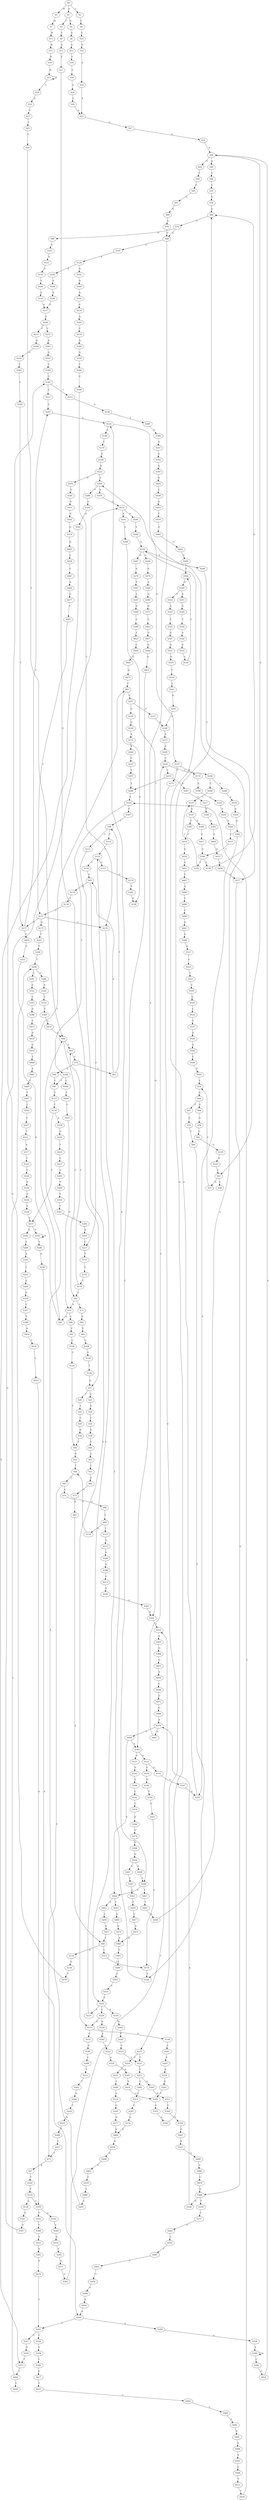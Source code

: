 strict digraph  {
	S0 -> S1 [ label = G ];
	S0 -> S2 [ label = C ];
	S0 -> S3 [ label = N ];
	S1 -> S4 [ label = G ];
	S1 -> S5 [ label = T ];
	S2 -> S6 [ label = C ];
	S3 -> S7 [ label = N ];
	S4 -> S8 [ label = G ];
	S5 -> S9 [ label = C ];
	S6 -> S10 [ label = C ];
	S7 -> S11 [ label = N ];
	S8 -> S12 [ label = C ];
	S9 -> S13 [ label = G ];
	S10 -> S14 [ label = A ];
	S11 -> S15 [ label = N ];
	S12 -> S16 [ label = C ];
	S13 -> S17 [ label = T ];
	S14 -> S18 [ label = A ];
	S15 -> S19 [ label = N ];
	S16 -> S20 [ label = C ];
	S17 -> S21 [ label = G ];
	S18 -> S22 [ label = A ];
	S19 -> S23 [ label = N ];
	S20 -> S24 [ label = A ];
	S21 -> S25 [ label = G ];
	S21 -> S26 [ label = C ];
	S22 -> S27 [ label = C ];
	S23 -> S28 [ label = G ];
	S23 -> S23 [ label = N ];
	S24 -> S29 [ label = A ];
	S25 -> S30 [ label = A ];
	S26 -> S31 [ label = T ];
	S27 -> S32 [ label = G ];
	S28 -> S33 [ label = A ];
	S29 -> S22 [ label = A ];
	S30 -> S34 [ label = C ];
	S31 -> S35 [ label = C ];
	S32 -> S36 [ label = A ];
	S33 -> S37 [ label = C ];
	S34 -> S38 [ label = G ];
	S35 -> S39 [ label = G ];
	S36 -> S40 [ label = A ];
	S36 -> S41 [ label = C ];
	S36 -> S42 [ label = G ];
	S37 -> S43 [ label = T ];
	S38 -> S44 [ label = T ];
	S39 -> S45 [ label = T ];
	S40 -> S46 [ label = C ];
	S41 -> S47 [ label = G ];
	S41 -> S48 [ label = T ];
	S42 -> S49 [ label = C ];
	S43 -> S50 [ label = C ];
	S44 -> S51 [ label = C ];
	S45 -> S52 [ label = G ];
	S46 -> S53 [ label = C ];
	S47 -> S54 [ label = C ];
	S49 -> S55 [ label = C ];
	S50 -> S56 [ label = T ];
	S51 -> S57 [ label = C ];
	S52 -> S58 [ label = T ];
	S53 -> S59 [ label = G ];
	S54 -> S60 [ label = G ];
	S55 -> S61 [ label = G ];
	S56 -> S62 [ label = C ];
	S56 -> S63 [ label = T ];
	S57 -> S64 [ label = A ];
	S58 -> S65 [ label = T ];
	S59 -> S66 [ label = G ];
	S60 -> S67 [ label = T ];
	S60 -> S68 [ label = A ];
	S61 -> S69 [ label = G ];
	S62 -> S70 [ label = G ];
	S62 -> S71 [ label = T ];
	S63 -> S72 [ label = C ];
	S64 -> S73 [ label = C ];
	S65 -> S74 [ label = C ];
	S65 -> S75 [ label = T ];
	S66 -> S76 [ label = A ];
	S67 -> S77 [ label = C ];
	S68 -> S78 [ label = A ];
	S69 -> S79 [ label = A ];
	S70 -> S80 [ label = C ];
	S70 -> S81 [ label = G ];
	S71 -> S82 [ label = G ];
	S72 -> S83 [ label = C ];
	S72 -> S84 [ label = T ];
	S73 -> S85 [ label = G ];
	S74 -> S86 [ label = G ];
	S75 -> S87 [ label = A ];
	S76 -> S88 [ label = C ];
	S76 -> S89 [ label = G ];
	S77 -> S90 [ label = T ];
	S78 -> S91 [ label = C ];
	S79 -> S88 [ label = C ];
	S80 -> S92 [ label = T ];
	S81 -> S93 [ label = T ];
	S82 -> S94 [ label = T ];
	S83 -> S95 [ label = A ];
	S83 -> S96 [ label = T ];
	S84 -> S97 [ label = T ];
	S85 -> S98 [ label = T ];
	S86 -> S99 [ label = T ];
	S87 -> S100 [ label = T ];
	S88 -> S101 [ label = G ];
	S88 -> S102 [ label = A ];
	S89 -> S103 [ label = G ];
	S90 -> S104 [ label = T ];
	S91 -> S105 [ label = G ];
	S92 -> S106 [ label = C ];
	S93 -> S107 [ label = C ];
	S93 -> S108 [ label = G ];
	S94 -> S109 [ label = C ];
	S95 -> S110 [ label = G ];
	S95 -> S111 [ label = C ];
	S96 -> S112 [ label = T ];
	S96 -> S113 [ label = C ];
	S97 -> S114 [ label = T ];
	S98 -> S115 [ label = C ];
	S98 -> S116 [ label = A ];
	S99 -> S117 [ label = T ];
	S99 -> S118 [ label = G ];
	S100 -> S119 [ label = T ];
	S101 -> S120 [ label = A ];
	S102 -> S121 [ label = G ];
	S102 -> S122 [ label = A ];
	S103 -> S123 [ label = A ];
	S104 -> S124 [ label = A ];
	S105 -> S125 [ label = A ];
	S106 -> S126 [ label = G ];
	S107 -> S127 [ label = G ];
	S107 -> S128 [ label = C ];
	S109 -> S129 [ label = G ];
	S110 -> S130 [ label = T ];
	S111 -> S131 [ label = T ];
	S112 -> S132 [ label = C ];
	S113 -> S133 [ label = G ];
	S114 -> S134 [ label = T ];
	S115 -> S135 [ label = T ];
	S116 -> S136 [ label = G ];
	S117 -> S137 [ label = G ];
	S118 -> S58 [ label = T ];
	S119 -> S138 [ label = A ];
	S119 -> S139 [ label = G ];
	S120 -> S140 [ label = A ];
	S120 -> S141 [ label = G ];
	S121 -> S142 [ label = G ];
	S122 -> S143 [ label = G ];
	S122 -> S144 [ label = C ];
	S123 -> S145 [ label = A ];
	S124 -> S146 [ label = C ];
	S124 -> S147 [ label = G ];
	S125 -> S41 [ label = C ];
	S126 -> S45 [ label = T ];
	S127 -> S148 [ label = G ];
	S128 -> S149 [ label = G ];
	S129 -> S150 [ label = T ];
	S130 -> S151 [ label = C ];
	S131 -> S152 [ label = C ];
	S132 -> S153 [ label = G ];
	S132 -> S154 [ label = C ];
	S133 -> S155 [ label = C ];
	S133 -> S156 [ label = A ];
	S134 -> S157 [ label = T ];
	S134 -> S158 [ label = A ];
	S135 -> S104 [ label = T ];
	S136 -> S159 [ label = T ];
	S137 -> S160 [ label = A ];
	S138 -> S161 [ label = A ];
	S139 -> S162 [ label = T ];
	S139 -> S163 [ label = G ];
	S140 -> S164 [ label = A ];
	S141 -> S165 [ label = G ];
	S142 -> S166 [ label = A ];
	S143 -> S167 [ label = G ];
	S144 -> S168 [ label = G ];
	S145 -> S169 [ label = A ];
	S146 -> S170 [ label = T ];
	S147 -> S171 [ label = C ];
	S147 -> S172 [ label = A ];
	S148 -> S173 [ label = A ];
	S149 -> S174 [ label = A ];
	S150 -> S21 [ label = G ];
	S151 -> S175 [ label = G ];
	S151 -> S176 [ label = C ];
	S151 -> S177 [ label = T ];
	S152 -> S178 [ label = T ];
	S153 -> S179 [ label = G ];
	S154 -> S95 [ label = A ];
	S155 -> S180 [ label = G ];
	S156 -> S181 [ label = C ];
	S157 -> S182 [ label = C ];
	S157 -> S183 [ label = T ];
	S158 -> S184 [ label = G ];
	S159 -> S185 [ label = C ];
	S160 -> S186 [ label = A ];
	S161 -> S187 [ label = A ];
	S162 -> S188 [ label = T ];
	S163 -> S189 [ label = A ];
	S164 -> S190 [ label = A ];
	S165 -> S191 [ label = A ];
	S166 -> S192 [ label = C ];
	S167 -> S193 [ label = A ];
	S168 -> S194 [ label = T ];
	S169 -> S195 [ label = A ];
	S170 -> S196 [ label = T ];
	S171 -> S197 [ label = C ];
	S172 -> S198 [ label = C ];
	S173 -> S199 [ label = A ];
	S174 -> S200 [ label = A ];
	S175 -> S201 [ label = T ];
	S176 -> S202 [ label = T ];
	S177 -> S203 [ label = T ];
	S177 -> S204 [ label = C ];
	S178 -> S63 [ label = T ];
	S178 -> S62 [ label = C ];
	S179 -> S205 [ label = T ];
	S180 -> S206 [ label = T ];
	S181 -> S207 [ label = A ];
	S182 -> S208 [ label = A ];
	S183 -> S209 [ label = A ];
	S183 -> S183 [ label = T ];
	S184 -> S210 [ label = T ];
	S185 -> S211 [ label = T ];
	S185 -> S212 [ label = C ];
	S186 -> S213 [ label = G ];
	S187 -> S214 [ label = G ];
	S188 -> S215 [ label = A ];
	S189 -> S216 [ label = G ];
	S190 -> S217 [ label = G ];
	S191 -> S218 [ label = C ];
	S192 -> S219 [ label = C ];
	S193 -> S220 [ label = G ];
	S194 -> S221 [ label = C ];
	S195 -> S217 [ label = G ];
	S196 -> S222 [ label = A ];
	S197 -> S223 [ label = T ];
	S197 -> S224 [ label = C ];
	S198 -> S225 [ label = C ];
	S199 -> S226 [ label = C ];
	S200 -> S227 [ label = C ];
	S201 -> S228 [ label = T ];
	S202 -> S229 [ label = C ];
	S202 -> S230 [ label = A ];
	S202 -> S231 [ label = T ];
	S203 -> S124 [ label = A ];
	S204 -> S232 [ label = G ];
	S205 -> S108 [ label = G ];
	S206 -> S233 [ label = T ];
	S207 -> S234 [ label = A ];
	S208 -> S235 [ label = A ];
	S209 -> S236 [ label = A ];
	S210 -> S237 [ label = C ];
	S211 -> S203 [ label = T ];
	S212 -> S238 [ label = A ];
	S213 -> S239 [ label = A ];
	S214 -> S240 [ label = G ];
	S214 -> S241 [ label = A ];
	S215 -> S242 [ label = A ];
	S216 -> S243 [ label = A ];
	S217 -> S244 [ label = G ];
	S218 -> S245 [ label = A ];
	S219 -> S246 [ label = G ];
	S220 -> S247 [ label = G ];
	S220 -> S248 [ label = A ];
	S220 -> S249 [ label = C ];
	S221 -> S135 [ label = T ];
	S222 -> S250 [ label = A ];
	S222 -> S251 [ label = G ];
	S223 -> S252 [ label = C ];
	S224 -> S253 [ label = C ];
	S225 -> S254 [ label = A ];
	S226 -> S255 [ label = T ];
	S226 -> S256 [ label = C ];
	S227 -> S257 [ label = T ];
	S228 -> S258 [ label = C ];
	S229 -> S259 [ label = A ];
	S229 -> S133 [ label = G ];
	S230 -> S260 [ label = G ];
	S231 -> S132 [ label = C ];
	S232 -> S81 [ label = G ];
	S233 -> S261 [ label = T ];
	S234 -> S262 [ label = A ];
	S235 -> S263 [ label = T ];
	S236 -> S264 [ label = A ];
	S237 -> S265 [ label = A ];
	S238 -> S266 [ label = T ];
	S239 -> S267 [ label = A ];
	S240 -> S268 [ label = A ];
	S241 -> S269 [ label = A ];
	S242 -> S270 [ label = A ];
	S243 -> S271 [ label = A ];
	S244 -> S272 [ label = T ];
	S244 -> S273 [ label = C ];
	S245 -> S274 [ label = C ];
	S246 -> S275 [ label = C ];
	S247 -> S276 [ label = G ];
	S248 -> S277 [ label = C ];
	S249 -> S278 [ label = G ];
	S250 -> S279 [ label = A ];
	S250 -> S280 [ label = T ];
	S251 -> S281 [ label = G ];
	S252 -> S282 [ label = T ];
	S252 -> S283 [ label = A ];
	S253 -> S284 [ label = T ];
	S254 -> S285 [ label = A ];
	S255 -> S286 [ label = T ];
	S255 -> S287 [ label = A ];
	S256 -> S288 [ label = A ];
	S256 -> S289 [ label = C ];
	S257 -> S286 [ label = T ];
	S258 -> S290 [ label = G ];
	S258 -> S291 [ label = C ];
	S259 -> S292 [ label = A ];
	S260 -> S293 [ label = C ];
	S261 -> S294 [ label = G ];
	S262 -> S295 [ label = C ];
	S263 -> S296 [ label = A ];
	S264 -> S297 [ label = T ];
	S264 -> S298 [ label = A ];
	S265 -> S299 [ label = T ];
	S266 -> S300 [ label = G ];
	S267 -> S301 [ label = G ];
	S268 -> S220 [ label = G ];
	S269 -> S301 [ label = G ];
	S270 -> S297 [ label = T ];
	S271 -> S302 [ label = G ];
	S272 -> S303 [ label = A ];
	S273 -> S304 [ label = A ];
	S274 -> S305 [ label = A ];
	S275 -> S306 [ label = G ];
	S276 -> S307 [ label = T ];
	S277 -> S308 [ label = G ];
	S278 -> S309 [ label = A ];
	S279 -> S214 [ label = G ];
	S280 -> S310 [ label = C ];
	S281 -> S311 [ label = G ];
	S282 -> S312 [ label = C ];
	S283 -> S313 [ label = G ];
	S284 -> S314 [ label = C ];
	S285 -> S315 [ label = C ];
	S286 -> S316 [ label = C ];
	S287 -> S317 [ label = G ];
	S288 -> S318 [ label = A ];
	S289 -> S319 [ label = C ];
	S290 -> S320 [ label = A ];
	S291 -> S321 [ label = C ];
	S292 -> S322 [ label = C ];
	S293 -> S323 [ label = C ];
	S294 -> S324 [ label = T ];
	S295 -> S325 [ label = C ];
	S296 -> S326 [ label = G ];
	S297 -> S327 [ label = C ];
	S297 -> S328 [ label = T ];
	S298 -> S329 [ label = A ];
	S299 -> S330 [ label = T ];
	S300 -> S331 [ label = A ];
	S301 -> S332 [ label = T ];
	S302 -> S332 [ label = T ];
	S303 -> S333 [ label = G ];
	S304 -> S334 [ label = G ];
	S305 -> S335 [ label = G ];
	S306 -> S336 [ label = G ];
	S307 -> S337 [ label = T ];
	S308 -> S338 [ label = G ];
	S308 -> S339 [ label = T ];
	S309 -> S340 [ label = G ];
	S310 -> S341 [ label = G ];
	S311 -> S342 [ label = G ];
	S312 -> S343 [ label = C ];
	S313 -> S344 [ label = C ];
	S314 -> S345 [ label = C ];
	S315 -> S346 [ label = C ];
	S316 -> S347 [ label = C ];
	S316 -> S348 [ label = T ];
	S317 -> S349 [ label = G ];
	S318 -> S350 [ label = G ];
	S319 -> S351 [ label = A ];
	S320 -> S352 [ label = C ];
	S321 -> S353 [ label = C ];
	S322 -> S354 [ label = A ];
	S323 -> S223 [ label = T ];
	S324 -> S355 [ label = G ];
	S325 -> S356 [ label = G ];
	S326 -> S357 [ label = T ];
	S327 -> S358 [ label = G ];
	S328 -> S359 [ label = T ];
	S329 -> S360 [ label = A ];
	S330 -> S361 [ label = C ];
	S331 -> S362 [ label = G ];
	S332 -> S363 [ label = A ];
	S333 -> S364 [ label = T ];
	S334 -> S365 [ label = T ];
	S335 -> S366 [ label = T ];
	S336 -> S367 [ label = C ];
	S336 -> S368 [ label = A ];
	S337 -> S369 [ label = A ];
	S338 -> S370 [ label = A ];
	S339 -> S371 [ label = T ];
	S340 -> S372 [ label = G ];
	S341 -> S373 [ label = T ];
	S342 -> S374 [ label = G ];
	S343 -> S375 [ label = G ];
	S344 -> S376 [ label = T ];
	S345 -> S377 [ label = G ];
	S346 -> S378 [ label = G ];
	S346 -> S379 [ label = C ];
	S347 -> S96 [ label = T ];
	S348 -> S97 [ label = T ];
	S348 -> S380 [ label = C ];
	S349 -> S381 [ label = G ];
	S350 -> S382 [ label = G ];
	S351 -> S383 [ label = T ];
	S351 -> S384 [ label = A ];
	S352 -> S385 [ label = T ];
	S353 -> S386 [ label = G ];
	S354 -> S387 [ label = A ];
	S355 -> S388 [ label = T ];
	S356 -> S66 [ label = G ];
	S357 -> S389 [ label = T ];
	S358 -> S373 [ label = T ];
	S359 -> S390 [ label = T ];
	S360 -> S391 [ label = C ];
	S360 -> S360 [ label = A ];
	S361 -> S392 [ label = C ];
	S362 -> S393 [ label = G ];
	S363 -> S394 [ label = G ];
	S364 -> S185 [ label = C ];
	S365 -> S395 [ label = C ];
	S366 -> S396 [ label = C ];
	S367 -> S397 [ label = C ];
	S368 -> S398 [ label = C ];
	S369 -> S399 [ label = C ];
	S370 -> S400 [ label = C ];
	S370 -> S401 [ label = A ];
	S371 -> S402 [ label = G ];
	S372 -> S403 [ label = C ];
	S373 -> S404 [ label = T ];
	S374 -> S405 [ label = G ];
	S375 -> S406 [ label = G ];
	S376 -> S407 [ label = G ];
	S377 -> S406 [ label = G ];
	S378 -> S66 [ label = G ];
	S379 -> S319 [ label = C ];
	S380 -> S408 [ label = T ];
	S381 -> S409 [ label = A ];
	S382 -> S193 [ label = A ];
	S383 -> S410 [ label = C ];
	S384 -> S411 [ label = C ];
	S385 -> S412 [ label = C ];
	S386 -> S413 [ label = T ];
	S387 -> S414 [ label = A ];
	S388 -> S415 [ label = T ];
	S389 -> S416 [ label = A ];
	S390 -> S417 [ label = G ];
	S391 -> S418 [ label = G ];
	S392 -> S419 [ label = A ];
	S393 -> S420 [ label = G ];
	S394 -> S421 [ label = G ];
	S395 -> S177 [ label = T ];
	S396 -> S176 [ label = C ];
	S397 -> S422 [ label = C ];
	S398 -> S423 [ label = T ];
	S398 -> S424 [ label = C ];
	S399 -> S425 [ label = T ];
	S400 -> S424 [ label = C ];
	S400 -> S102 [ label = A ];
	S401 -> S226 [ label = C ];
	S402 -> S426 [ label = C ];
	S403 -> S427 [ label = G ];
	S404 -> S428 [ label = T ];
	S404 -> S258 [ label = C ];
	S405 -> S429 [ label = C ];
	S406 -> S430 [ label = G ];
	S407 -> S431 [ label = A ];
	S408 -> S432 [ label = C ];
	S409 -> S433 [ label = G ];
	S410 -> S434 [ label = G ];
	S411 -> S346 [ label = C ];
	S412 -> S56 [ label = T ];
	S413 -> S435 [ label = G ];
	S414 -> S295 [ label = C ];
	S415 -> S75 [ label = T ];
	S416 -> S436 [ label = T ];
	S417 -> S437 [ label = T ];
	S418 -> S36 [ label = A ];
	S419 -> S111 [ label = C ];
	S420 -> S438 [ label = C ];
	S421 -> S439 [ label = A ];
	S422 -> S440 [ label = T ];
	S423 -> S441 [ label = T ];
	S424 -> S442 [ label = A ];
	S424 -> S443 [ label = T ];
	S425 -> S444 [ label = C ];
	S426 -> S445 [ label = T ];
	S427 -> S446 [ label = G ];
	S429 -> S447 [ label = C ];
	S430 -> S448 [ label = G ];
	S431 -> S449 [ label = G ];
	S432 -> S70 [ label = G ];
	S433 -> S450 [ label = A ];
	S434 -> S451 [ label = G ];
	S435 -> S452 [ label = G ];
	S436 -> S453 [ label = T ];
	S437 -> S454 [ label = T ];
	S438 -> S455 [ label = G ];
	S439 -> S456 [ label = C ];
	S440 -> S457 [ label = G ];
	S441 -> S458 [ label = A ];
	S442 -> S459 [ label = C ];
	S443 -> S460 [ label = G ];
	S444 -> S461 [ label = G ];
	S445 -> S462 [ label = T ];
	S446 -> S463 [ label = A ];
	S447 -> S464 [ label = A ];
	S448 -> S465 [ label = A ];
	S449 -> S466 [ label = A ];
	S450 -> S277 [ label = C ];
	S451 -> S467 [ label = C ];
	S452 -> S468 [ label = T ];
	S453 -> S139 [ label = G ];
	S454 -> S469 [ label = C ];
	S455 -> S470 [ label = T ];
	S456 -> S471 [ label = G ];
	S457 -> S472 [ label = G ];
	S458 -> S250 [ label = A ];
	S459 -> S473 [ label = G ];
	S460 -> S474 [ label = G ];
	S461 -> S475 [ label = G ];
	S462 -> S476 [ label = T ];
	S463 -> S398 [ label = C ];
	S464 -> S477 [ label = G ];
	S465 -> S478 [ label = C ];
	S466 -> S479 [ label = C ];
	S467 -> S480 [ label = A ];
	S468 -> S481 [ label = A ];
	S469 -> S482 [ label = A ];
	S470 -> S483 [ label = A ];
	S471 -> S484 [ label = G ];
	S472 -> S485 [ label = A ];
	S473 -> S98 [ label = T ];
	S474 -> S485 [ label = A ];
	S475 -> S93 [ label = T ];
	S476 -> S486 [ label = A ];
	S477 -> S487 [ label = T ];
	S478 -> S488 [ label = T ];
	S479 -> S308 [ label = G ];
	S480 -> S489 [ label = C ];
	S481 -> S490 [ label = C ];
	S482 -> S491 [ label = A ];
	S483 -> S492 [ label = G ];
	S484 -> S370 [ label = A ];
	S485 -> S493 [ label = G ];
	S486 -> S494 [ label = A ];
	S487 -> S151 [ label = C ];
	S488 -> S495 [ label = C ];
	S489 -> S496 [ label = C ];
	S490 -> S497 [ label = T ];
	S491 -> S498 [ label = A ];
	S492 -> S499 [ label = C ];
	S493 -> S500 [ label = T ];
	S494 -> S264 [ label = A ];
	S495 -> S56 [ label = T ];
	S496 -> S501 [ label = A ];
	S497 -> S502 [ label = C ];
	S498 -> S503 [ label = A ];
	S499 -> S504 [ label = C ];
	S500 -> S505 [ label = C ];
	S501 -> S506 [ label = G ];
	S502 -> S507 [ label = C ];
	S503 -> S508 [ label = C ];
	S504 -> S509 [ label = G ];
	S505 -> S510 [ label = C ];
	S506 -> S511 [ label = G ];
	S507 -> S512 [ label = T ];
	S508 -> S513 [ label = T ];
	S509 -> S514 [ label = C ];
	S509 -> S515 [ label = A ];
	S510 -> S202 [ label = T ];
	S511 -> S516 [ label = C ];
	S512 -> S517 [ label = A ];
	S513 -> S518 [ label = T ];
	S514 -> S519 [ label = A ];
	S515 -> S520 [ label = G ];
	S516 -> S521 [ label = C ];
	S517 -> S522 [ label = C ];
	S518 -> S316 [ label = C ];
	S519 -> S523 [ label = C ];
	S520 -> S524 [ label = T ];
	S521 -> S525 [ label = C ];
	S522 -> S526 [ label = T ];
	S523 -> S527 [ label = G ];
	S524 -> S528 [ label = A ];
	S525 -> S529 [ label = C ];
	S526 -> S530 [ label = T ];
	S527 -> S531 [ label = G ];
	S528 -> S532 [ label = G ];
	S529 -> S533 [ label = C ];
	S530 -> S534 [ label = T ];
	S531 -> S535 [ label = G ];
	S532 -> S536 [ label = C ];
	S533 -> S537 [ label = C ];
	S534 -> S538 [ label = T ];
	S535 -> S539 [ label = T ];
	S536 -> S504 [ label = C ];
	S537 -> S540 [ label = G ];
	S538 -> S157 [ label = T ];
	S539 -> S541 [ label = C ];
	S540 -> S542 [ label = A ];
	S541 -> S543 [ label = G ];
	S542 -> S544 [ label = C ];
	S543 -> S148 [ label = G ];
	S544 -> S545 [ label = G ];
	S545 -> S54 [ label = C ];
}

